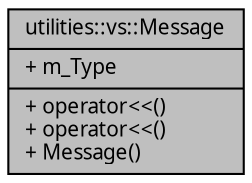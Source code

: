 digraph "utilities::vs::Message"
{
 // INTERACTIVE_SVG=YES
  edge [fontname="Verdana",fontsize="10",labelfontname="Verdana",labelfontsize="10"];
  node [fontname="Verdana",fontsize="10",shape=record];
  Node1 [label="{utilities::vs::Message\n|+ m_Type\l|+ operator\<\<()\l+ operator\<\<()\l+ Message()\l}",height=0.2,width=0.4,color="black", fillcolor="grey75", style="filled", fontcolor="black"];
}
